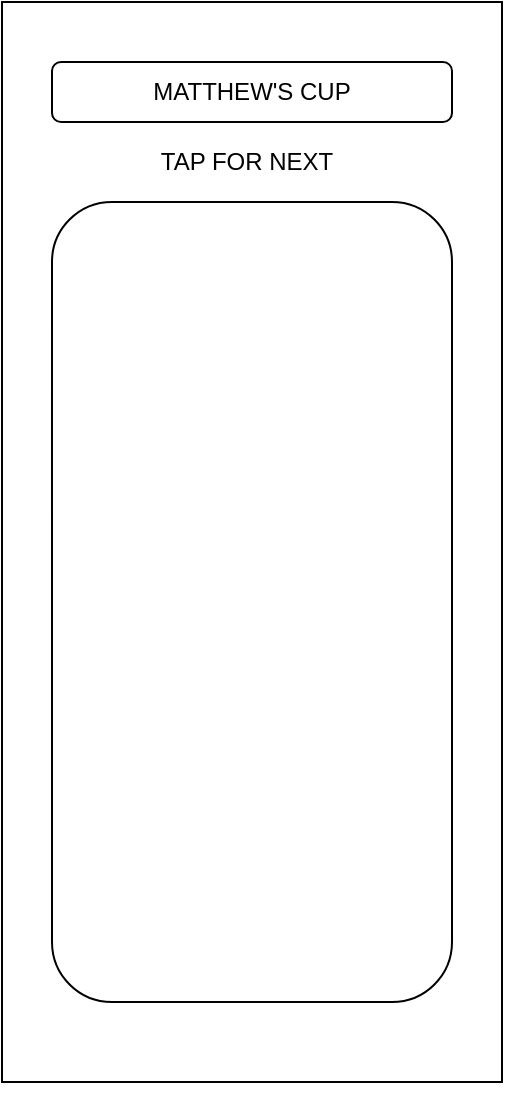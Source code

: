 <mxfile version="10.8.9" type="device"><diagram id="Ln2FZSQTNbtmuOH2Hra4" name="Page-1"><mxGraphModel dx="918" dy="551" grid="1" gridSize="10" guides="1" tooltips="1" connect="1" arrows="1" fold="1" page="1" pageScale="1" pageWidth="850" pageHeight="1100" math="0" shadow="0"><root><mxCell id="0"/><mxCell id="1" parent="0"/><mxCell id="3ZEpw_rQ11711FDcXeZM-3" value="" style="rounded=0;whiteSpace=wrap;html=1;" vertex="1" parent="1"><mxGeometry width="250" height="540" as="geometry"/></mxCell><mxCell id="3ZEpw_rQ11711FDcXeZM-4" style="edgeStyle=orthogonalEdgeStyle;rounded=0;orthogonalLoop=1;jettySize=auto;html=1;exitX=0.5;exitY=1;exitDx=0;exitDy=0;" edge="1" parent="1" source="3ZEpw_rQ11711FDcXeZM-3" target="3ZEpw_rQ11711FDcXeZM-3"><mxGeometry relative="1" as="geometry"/></mxCell><mxCell id="3ZEpw_rQ11711FDcXeZM-5" value="" style="rounded=1;whiteSpace=wrap;html=1;" vertex="1" parent="1"><mxGeometry x="25" y="30" width="200" height="30" as="geometry"/></mxCell><mxCell id="3ZEpw_rQ11711FDcXeZM-6" value="" style="rounded=1;whiteSpace=wrap;html=1;" vertex="1" parent="1"><mxGeometry x="25" y="100" width="200" height="400" as="geometry"/></mxCell><mxCell id="3ZEpw_rQ11711FDcXeZM-8" value="MATTHEW'S CUP&lt;br&gt;" style="text;html=1;strokeColor=none;fillColor=none;align=center;verticalAlign=middle;whiteSpace=wrap;rounded=0;" vertex="1" parent="1"><mxGeometry x="45" y="35" width="160" height="20" as="geometry"/></mxCell><mxCell id="3ZEpw_rQ11711FDcXeZM-9" value="TAP FOR NEXT" style="text;html=1;strokeColor=none;fillColor=none;align=center;verticalAlign=middle;whiteSpace=wrap;rounded=0;" vertex="1" parent="1"><mxGeometry x="25" y="70" width="195" height="20" as="geometry"/></mxCell></root></mxGraphModel></diagram></mxfile>